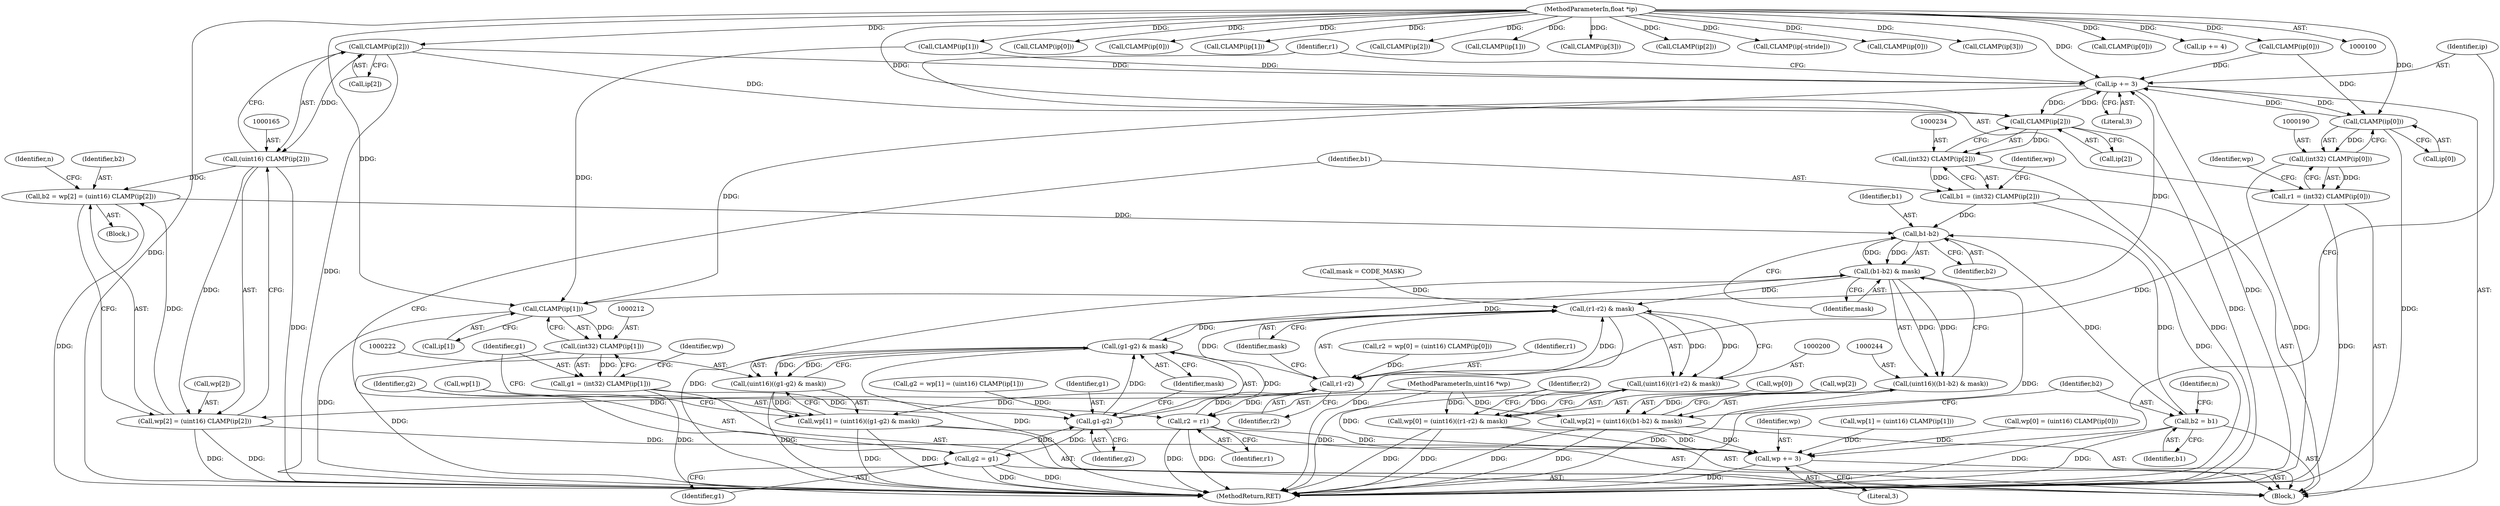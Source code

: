 digraph "0_libtiff_83a4b92815ea04969d494416eaae3d4c6b338e4a#diff-c8b4b355f9b5c06d585b23138e1c185f_1@pointer" {
"1000166" [label="(Call,CLAMP(ip[2]))"];
"1000101" [label="(MethodParameterIn,float *ip)"];
"1000164" [label="(Call,(uint16) CLAMP(ip[2]))"];
"1000158" [label="(Call,b2 = wp[2] = (uint16) CLAMP(ip[2]))"];
"1000246" [label="(Call,b1-b2)"];
"1000245" [label="(Call,(b1-b2) & mask)"];
"1000201" [label="(Call,(r1-r2) & mask)"];
"1000199" [label="(Call,(uint16)((r1-r2) & mask))"];
"1000195" [label="(Call,wp[0] = (uint16)((r1-r2) & mask))"];
"1000181" [label="(Call,wp += 3)"];
"1000223" [label="(Call,(g1-g2) & mask)"];
"1000221" [label="(Call,(uint16)((g1-g2) & mask))"];
"1000217" [label="(Call,wp[1] = (uint16)((g1-g2) & mask))"];
"1000243" [label="(Call,(uint16)((b1-b2) & mask))"];
"1000239" [label="(Call,wp[2] = (uint16)((b1-b2) & mask))"];
"1000250" [label="(Call,b2 = b1)"];
"1000160" [label="(Call,wp[2] = (uint16) CLAMP(ip[2]))"];
"1000184" [label="(Call,ip += 3)"];
"1000191" [label="(Call,CLAMP(ip[0]))"];
"1000189" [label="(Call,(int32) CLAMP(ip[0]))"];
"1000187" [label="(Call,r1 = (int32) CLAMP(ip[0]))"];
"1000202" [label="(Call,r1-r2)"];
"1000206" [label="(Call,r2 = r1)"];
"1000213" [label="(Call,CLAMP(ip[1]))"];
"1000211" [label="(Call,(int32) CLAMP(ip[1]))"];
"1000209" [label="(Call,g1 = (int32) CLAMP(ip[1]))"];
"1000224" [label="(Call,g1-g2)"];
"1000228" [label="(Call,g2 = g1)"];
"1000235" [label="(Call,CLAMP(ip[2]))"];
"1000233" [label="(Call,(int32) CLAMP(ip[2]))"];
"1000231" [label="(Call,b1 = (int32) CLAMP(ip[2]))"];
"1000136" [label="(Call,wp[0] = (uint16) CLAMP(ip[0]))"];
"1000231" [label="(Call,b1 = (int32) CLAMP(ip[2]))"];
"1000422" [label="(Call,CLAMP(ip[0]))"];
"1000171" [label="(Identifier,n)"];
"1000226" [label="(Identifier,g2)"];
"1000232" [label="(Identifier,b1)"];
"1000177" [label="(Block,)"];
"1000241" [label="(Identifier,wp)"];
"1000191" [label="(Call,CLAMP(ip[0]))"];
"1000161" [label="(Call,wp[2])"];
"1000134" [label="(Call,r2 = wp[0] = (uint16) CLAMP(ip[0]))"];
"1000243" [label="(Call,(uint16)((b1-b2) & mask))"];
"1000224" [label="(Call,g1-g2)"];
"1000219" [label="(Identifier,wp)"];
"1000247" [label="(Identifier,b1)"];
"1000195" [label="(Call,wp[0] = (uint16)((r1-r2) & mask))"];
"1000448" [label="(Call,CLAMP(ip[0]))"];
"1000279" [label="(Call,CLAMP(ip[1]))"];
"1000213" [label="(Call,CLAMP(ip[1]))"];
"1000104" [label="(MethodParameterIn,uint16 *wp)"];
"1000101" [label="(MethodParameterIn,float *ip)"];
"1000185" [label="(Identifier,ip)"];
"1000227" [label="(Identifier,mask)"];
"1000245" [label="(Call,(b1-b2) & mask)"];
"1000181" [label="(Call,wp += 3)"];
"1000133" [label="(Block,)"];
"1000164" [label="(Call,(uint16) CLAMP(ip[2]))"];
"1000154" [label="(Call,CLAMP(ip[1]))"];
"1000246" [label="(Call,b1-b2)"];
"1000249" [label="(Identifier,mask)"];
"1000201" [label="(Call,(r1-r2) & mask)"];
"1000291" [label="(Call,CLAMP(ip[2]))"];
"1000187" [label="(Call,r1 = (int32) CLAMP(ip[0]))"];
"1000350" [label="(Call,CLAMP(ip[1]))"];
"1000192" [label="(Call,ip[0])"];
"1000233" [label="(Call,(int32) CLAMP(ip[2]))"];
"1000146" [label="(Call,g2 = wp[1] = (uint16) CLAMP(ip[1]))"];
"1000202" [label="(Call,r1-r2)"];
"1000209" [label="(Call,g1 = (int32) CLAMP(ip[1]))"];
"1000218" [label="(Call,wp[1])"];
"1000210" [label="(Identifier,g1)"];
"1000182" [label="(Identifier,wp)"];
"1000184" [label="(Call,ip += 3)"];
"1000225" [label="(Identifier,g1)"];
"1000394" [label="(Call,CLAMP(ip[3]))"];
"1000206" [label="(Call,r2 = r1)"];
"1000372" [label="(Call,CLAMP(ip[2]))"];
"1000183" [label="(Literal,3)"];
"1000223" [label="(Call,(g1-g2) & mask)"];
"1000211" [label="(Call,(int32) CLAMP(ip[1]))"];
"1000159" [label="(Identifier,b2)"];
"1000167" [label="(Call,ip[2])"];
"1000214" [label="(Call,ip[1])"];
"1000239" [label="(Call,wp[2] = (uint16)((b1-b2) & mask))"];
"1000166" [label="(Call,CLAMP(ip[2]))"];
"1000148" [label="(Call,wp[1] = (uint16) CLAMP(ip[1]))"];
"1000186" [label="(Literal,3)"];
"1000454" [label="(Call,CLAMP(ip[-stride]))"];
"1000236" [label="(Call,ip[2])"];
"1000207" [label="(Identifier,r2)"];
"1000160" [label="(Call,wp[2] = (uint16) CLAMP(ip[2]))"];
"1000250" [label="(Call,b2 = b1)"];
"1000197" [label="(Identifier,wp)"];
"1000199" [label="(Call,(uint16)((r1-r2) & mask))"];
"1000267" [label="(Call,CLAMP(ip[0]))"];
"1000252" [label="(Identifier,b1)"];
"1000230" [label="(Identifier,g1)"];
"1000204" [label="(Identifier,r2)"];
"1000303" [label="(Call,CLAMP(ip[3]))"];
"1000228" [label="(Call,g2 = g1)"];
"1000205" [label="(Identifier,mask)"];
"1000229" [label="(Identifier,g2)"];
"1000235" [label="(Call,CLAMP(ip[2]))"];
"1000158" [label="(Call,b2 = wp[2] = (uint16) CLAMP(ip[2]))"];
"1000189" [label="(Call,(int32) CLAMP(ip[0]))"];
"1000240" [label="(Call,wp[2])"];
"1000221" [label="(Call,(uint16)((g1-g2) & mask))"];
"1000121" [label="(Call,mask = CODE_MASK)"];
"1000196" [label="(Call,wp[0])"];
"1000217" [label="(Call,wp[1] = (uint16)((g1-g2) & mask))"];
"1000175" [label="(Identifier,n)"];
"1000188" [label="(Identifier,r1)"];
"1000142" [label="(Call,CLAMP(ip[0]))"];
"1000248" [label="(Identifier,b2)"];
"1000208" [label="(Identifier,r1)"];
"1000203" [label="(Identifier,r1)"];
"1000251" [label="(Identifier,b2)"];
"1000328" [label="(Call,CLAMP(ip[0]))"];
"1000321" [label="(Call,ip += 4)"];
"1000465" [label="(MethodReturn,RET)"];
"1000166" -> "1000164"  [label="AST: "];
"1000166" -> "1000167"  [label="CFG: "];
"1000167" -> "1000166"  [label="AST: "];
"1000164" -> "1000166"  [label="CFG: "];
"1000166" -> "1000465"  [label="DDG: "];
"1000166" -> "1000164"  [label="DDG: "];
"1000101" -> "1000166"  [label="DDG: "];
"1000166" -> "1000184"  [label="DDG: "];
"1000166" -> "1000235"  [label="DDG: "];
"1000101" -> "1000100"  [label="AST: "];
"1000101" -> "1000465"  [label="DDG: "];
"1000101" -> "1000142"  [label="DDG: "];
"1000101" -> "1000154"  [label="DDG: "];
"1000101" -> "1000184"  [label="DDG: "];
"1000101" -> "1000191"  [label="DDG: "];
"1000101" -> "1000213"  [label="DDG: "];
"1000101" -> "1000235"  [label="DDG: "];
"1000101" -> "1000267"  [label="DDG: "];
"1000101" -> "1000279"  [label="DDG: "];
"1000101" -> "1000291"  [label="DDG: "];
"1000101" -> "1000303"  [label="DDG: "];
"1000101" -> "1000321"  [label="DDG: "];
"1000101" -> "1000328"  [label="DDG: "];
"1000101" -> "1000350"  [label="DDG: "];
"1000101" -> "1000372"  [label="DDG: "];
"1000101" -> "1000394"  [label="DDG: "];
"1000101" -> "1000422"  [label="DDG: "];
"1000101" -> "1000448"  [label="DDG: "];
"1000101" -> "1000454"  [label="DDG: "];
"1000164" -> "1000160"  [label="AST: "];
"1000165" -> "1000164"  [label="AST: "];
"1000160" -> "1000164"  [label="CFG: "];
"1000164" -> "1000465"  [label="DDG: "];
"1000164" -> "1000158"  [label="DDG: "];
"1000164" -> "1000160"  [label="DDG: "];
"1000158" -> "1000133"  [label="AST: "];
"1000158" -> "1000160"  [label="CFG: "];
"1000159" -> "1000158"  [label="AST: "];
"1000160" -> "1000158"  [label="AST: "];
"1000171" -> "1000158"  [label="CFG: "];
"1000158" -> "1000465"  [label="DDG: "];
"1000160" -> "1000158"  [label="DDG: "];
"1000158" -> "1000246"  [label="DDG: "];
"1000246" -> "1000245"  [label="AST: "];
"1000246" -> "1000248"  [label="CFG: "];
"1000247" -> "1000246"  [label="AST: "];
"1000248" -> "1000246"  [label="AST: "];
"1000249" -> "1000246"  [label="CFG: "];
"1000246" -> "1000245"  [label="DDG: "];
"1000246" -> "1000245"  [label="DDG: "];
"1000231" -> "1000246"  [label="DDG: "];
"1000250" -> "1000246"  [label="DDG: "];
"1000246" -> "1000250"  [label="DDG: "];
"1000245" -> "1000243"  [label="AST: "];
"1000245" -> "1000249"  [label="CFG: "];
"1000249" -> "1000245"  [label="AST: "];
"1000243" -> "1000245"  [label="CFG: "];
"1000245" -> "1000465"  [label="DDG: "];
"1000245" -> "1000465"  [label="DDG: "];
"1000245" -> "1000201"  [label="DDG: "];
"1000245" -> "1000243"  [label="DDG: "];
"1000245" -> "1000243"  [label="DDG: "];
"1000223" -> "1000245"  [label="DDG: "];
"1000201" -> "1000199"  [label="AST: "];
"1000201" -> "1000205"  [label="CFG: "];
"1000202" -> "1000201"  [label="AST: "];
"1000205" -> "1000201"  [label="AST: "];
"1000199" -> "1000201"  [label="CFG: "];
"1000201" -> "1000465"  [label="DDG: "];
"1000201" -> "1000199"  [label="DDG: "];
"1000201" -> "1000199"  [label="DDG: "];
"1000202" -> "1000201"  [label="DDG: "];
"1000202" -> "1000201"  [label="DDG: "];
"1000121" -> "1000201"  [label="DDG: "];
"1000201" -> "1000223"  [label="DDG: "];
"1000199" -> "1000195"  [label="AST: "];
"1000200" -> "1000199"  [label="AST: "];
"1000195" -> "1000199"  [label="CFG: "];
"1000199" -> "1000465"  [label="DDG: "];
"1000199" -> "1000195"  [label="DDG: "];
"1000195" -> "1000177"  [label="AST: "];
"1000196" -> "1000195"  [label="AST: "];
"1000207" -> "1000195"  [label="CFG: "];
"1000195" -> "1000465"  [label="DDG: "];
"1000195" -> "1000465"  [label="DDG: "];
"1000195" -> "1000181"  [label="DDG: "];
"1000104" -> "1000195"  [label="DDG: "];
"1000181" -> "1000177"  [label="AST: "];
"1000181" -> "1000183"  [label="CFG: "];
"1000182" -> "1000181"  [label="AST: "];
"1000183" -> "1000181"  [label="AST: "];
"1000185" -> "1000181"  [label="CFG: "];
"1000181" -> "1000465"  [label="DDG: "];
"1000239" -> "1000181"  [label="DDG: "];
"1000217" -> "1000181"  [label="DDG: "];
"1000148" -> "1000181"  [label="DDG: "];
"1000160" -> "1000181"  [label="DDG: "];
"1000136" -> "1000181"  [label="DDG: "];
"1000104" -> "1000181"  [label="DDG: "];
"1000223" -> "1000221"  [label="AST: "];
"1000223" -> "1000227"  [label="CFG: "];
"1000224" -> "1000223"  [label="AST: "];
"1000227" -> "1000223"  [label="AST: "];
"1000221" -> "1000223"  [label="CFG: "];
"1000223" -> "1000465"  [label="DDG: "];
"1000223" -> "1000221"  [label="DDG: "];
"1000223" -> "1000221"  [label="DDG: "];
"1000224" -> "1000223"  [label="DDG: "];
"1000224" -> "1000223"  [label="DDG: "];
"1000221" -> "1000217"  [label="AST: "];
"1000222" -> "1000221"  [label="AST: "];
"1000217" -> "1000221"  [label="CFG: "];
"1000221" -> "1000465"  [label="DDG: "];
"1000221" -> "1000217"  [label="DDG: "];
"1000217" -> "1000177"  [label="AST: "];
"1000218" -> "1000217"  [label="AST: "];
"1000229" -> "1000217"  [label="CFG: "];
"1000217" -> "1000465"  [label="DDG: "];
"1000217" -> "1000465"  [label="DDG: "];
"1000104" -> "1000217"  [label="DDG: "];
"1000243" -> "1000239"  [label="AST: "];
"1000244" -> "1000243"  [label="AST: "];
"1000239" -> "1000243"  [label="CFG: "];
"1000243" -> "1000465"  [label="DDG: "];
"1000243" -> "1000239"  [label="DDG: "];
"1000239" -> "1000177"  [label="AST: "];
"1000240" -> "1000239"  [label="AST: "];
"1000251" -> "1000239"  [label="CFG: "];
"1000239" -> "1000465"  [label="DDG: "];
"1000239" -> "1000465"  [label="DDG: "];
"1000104" -> "1000239"  [label="DDG: "];
"1000250" -> "1000177"  [label="AST: "];
"1000250" -> "1000252"  [label="CFG: "];
"1000251" -> "1000250"  [label="AST: "];
"1000252" -> "1000250"  [label="AST: "];
"1000175" -> "1000250"  [label="CFG: "];
"1000250" -> "1000465"  [label="DDG: "];
"1000250" -> "1000465"  [label="DDG: "];
"1000161" -> "1000160"  [label="AST: "];
"1000160" -> "1000465"  [label="DDG: "];
"1000160" -> "1000465"  [label="DDG: "];
"1000104" -> "1000160"  [label="DDG: "];
"1000184" -> "1000177"  [label="AST: "];
"1000184" -> "1000186"  [label="CFG: "];
"1000185" -> "1000184"  [label="AST: "];
"1000186" -> "1000184"  [label="AST: "];
"1000188" -> "1000184"  [label="CFG: "];
"1000184" -> "1000465"  [label="DDG: "];
"1000235" -> "1000184"  [label="DDG: "];
"1000213" -> "1000184"  [label="DDG: "];
"1000142" -> "1000184"  [label="DDG: "];
"1000191" -> "1000184"  [label="DDG: "];
"1000154" -> "1000184"  [label="DDG: "];
"1000184" -> "1000191"  [label="DDG: "];
"1000184" -> "1000213"  [label="DDG: "];
"1000184" -> "1000235"  [label="DDG: "];
"1000191" -> "1000189"  [label="AST: "];
"1000191" -> "1000192"  [label="CFG: "];
"1000192" -> "1000191"  [label="AST: "];
"1000189" -> "1000191"  [label="CFG: "];
"1000191" -> "1000465"  [label="DDG: "];
"1000191" -> "1000189"  [label="DDG: "];
"1000142" -> "1000191"  [label="DDG: "];
"1000189" -> "1000187"  [label="AST: "];
"1000190" -> "1000189"  [label="AST: "];
"1000187" -> "1000189"  [label="CFG: "];
"1000189" -> "1000465"  [label="DDG: "];
"1000189" -> "1000187"  [label="DDG: "];
"1000187" -> "1000177"  [label="AST: "];
"1000188" -> "1000187"  [label="AST: "];
"1000197" -> "1000187"  [label="CFG: "];
"1000187" -> "1000465"  [label="DDG: "];
"1000187" -> "1000202"  [label="DDG: "];
"1000202" -> "1000204"  [label="CFG: "];
"1000203" -> "1000202"  [label="AST: "];
"1000204" -> "1000202"  [label="AST: "];
"1000205" -> "1000202"  [label="CFG: "];
"1000206" -> "1000202"  [label="DDG: "];
"1000134" -> "1000202"  [label="DDG: "];
"1000202" -> "1000206"  [label="DDG: "];
"1000206" -> "1000177"  [label="AST: "];
"1000206" -> "1000208"  [label="CFG: "];
"1000207" -> "1000206"  [label="AST: "];
"1000208" -> "1000206"  [label="AST: "];
"1000210" -> "1000206"  [label="CFG: "];
"1000206" -> "1000465"  [label="DDG: "];
"1000206" -> "1000465"  [label="DDG: "];
"1000213" -> "1000211"  [label="AST: "];
"1000213" -> "1000214"  [label="CFG: "];
"1000214" -> "1000213"  [label="AST: "];
"1000211" -> "1000213"  [label="CFG: "];
"1000213" -> "1000465"  [label="DDG: "];
"1000213" -> "1000211"  [label="DDG: "];
"1000154" -> "1000213"  [label="DDG: "];
"1000211" -> "1000209"  [label="AST: "];
"1000212" -> "1000211"  [label="AST: "];
"1000209" -> "1000211"  [label="CFG: "];
"1000211" -> "1000465"  [label="DDG: "];
"1000211" -> "1000209"  [label="DDG: "];
"1000209" -> "1000177"  [label="AST: "];
"1000210" -> "1000209"  [label="AST: "];
"1000219" -> "1000209"  [label="CFG: "];
"1000209" -> "1000465"  [label="DDG: "];
"1000209" -> "1000224"  [label="DDG: "];
"1000224" -> "1000226"  [label="CFG: "];
"1000225" -> "1000224"  [label="AST: "];
"1000226" -> "1000224"  [label="AST: "];
"1000227" -> "1000224"  [label="CFG: "];
"1000228" -> "1000224"  [label="DDG: "];
"1000146" -> "1000224"  [label="DDG: "];
"1000224" -> "1000228"  [label="DDG: "];
"1000228" -> "1000177"  [label="AST: "];
"1000228" -> "1000230"  [label="CFG: "];
"1000229" -> "1000228"  [label="AST: "];
"1000230" -> "1000228"  [label="AST: "];
"1000232" -> "1000228"  [label="CFG: "];
"1000228" -> "1000465"  [label="DDG: "];
"1000228" -> "1000465"  [label="DDG: "];
"1000235" -> "1000233"  [label="AST: "];
"1000235" -> "1000236"  [label="CFG: "];
"1000236" -> "1000235"  [label="AST: "];
"1000233" -> "1000235"  [label="CFG: "];
"1000235" -> "1000465"  [label="DDG: "];
"1000235" -> "1000233"  [label="DDG: "];
"1000233" -> "1000231"  [label="AST: "];
"1000234" -> "1000233"  [label="AST: "];
"1000231" -> "1000233"  [label="CFG: "];
"1000233" -> "1000465"  [label="DDG: "];
"1000233" -> "1000231"  [label="DDG: "];
"1000231" -> "1000177"  [label="AST: "];
"1000232" -> "1000231"  [label="AST: "];
"1000241" -> "1000231"  [label="CFG: "];
"1000231" -> "1000465"  [label="DDG: "];
}
